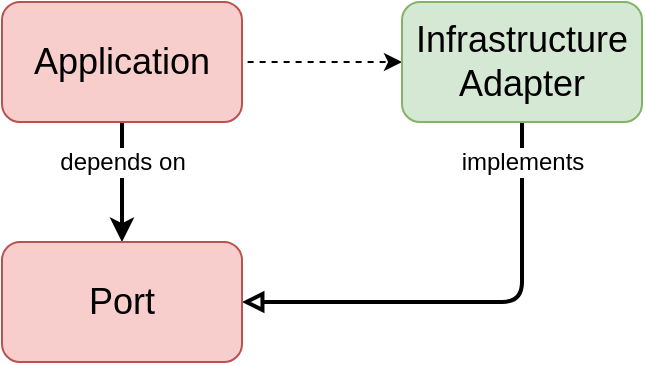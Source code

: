 <mxfile version="25.0.3">
  <diagram name="Page-1" id="X2Gyg_wKBIPzuAVYzwSA">
    <mxGraphModel dx="683" dy="356" grid="1" gridSize="10" guides="1" tooltips="1" connect="1" arrows="1" fold="1" page="1" pageScale="1" pageWidth="850" pageHeight="1100" math="0" shadow="0">
      <root>
        <mxCell id="0" />
        <mxCell id="1" parent="0" />
        <mxCell id="Cro7-KlL2domwhfLkzVY-1" style="edgeStyle=orthogonalEdgeStyle;rounded=0;orthogonalLoop=1;jettySize=auto;html=1;exitX=0.5;exitY=1;exitDx=0;exitDy=0;entryX=0.5;entryY=0;entryDx=0;entryDy=0;strokeWidth=2;" parent="1" source="Cro7-KlL2domwhfLkzVY-4" target="Cro7-KlL2domwhfLkzVY-8" edge="1">
          <mxGeometry relative="1" as="geometry" />
        </mxCell>
        <mxCell id="Cro7-KlL2domwhfLkzVY-2" value="depends on" style="edgeLabel;html=1;align=center;verticalAlign=middle;resizable=0;points=[];fontSize=12;" parent="Cro7-KlL2domwhfLkzVY-1" vertex="1" connectable="0">
          <mxGeometry x="-0.052" y="1" relative="1" as="geometry">
            <mxPoint x="-1" y="-9" as="offset" />
          </mxGeometry>
        </mxCell>
        <mxCell id="Cro7-KlL2domwhfLkzVY-3" style="edgeStyle=orthogonalEdgeStyle;rounded=0;orthogonalLoop=1;jettySize=auto;html=1;exitX=1;exitY=0.5;exitDx=0;exitDy=0;entryX=0;entryY=0.5;entryDx=0;entryDy=0;dashed=1;flowAnimation=1;flowAnimationTimingFunction=linear;flowAnimationDirection=reverse;strokeWidth=1;" parent="1" source="Cro7-KlL2domwhfLkzVY-4" target="Cro7-KlL2domwhfLkzVY-7" edge="1">
          <mxGeometry relative="1" as="geometry" />
        </mxCell>
        <mxCell id="Cro7-KlL2domwhfLkzVY-4" value="Application" style="rounded=1;whiteSpace=wrap;html=1;fillColor=#f8cecc;strokeColor=#b85450;fontSize=18;" parent="1" vertex="1">
          <mxGeometry width="120" height="60" as="geometry" />
        </mxCell>
        <mxCell id="Cro7-KlL2domwhfLkzVY-5" style="edgeStyle=orthogonalEdgeStyle;rounded=1;orthogonalLoop=1;jettySize=auto;html=1;exitX=0.5;exitY=1;exitDx=0;exitDy=0;entryX=1;entryY=0.5;entryDx=0;entryDy=0;endArrow=block;endFill=0;curved=0;strokeWidth=2;" parent="1" source="Cro7-KlL2domwhfLkzVY-7" target="Cro7-KlL2domwhfLkzVY-8" edge="1">
          <mxGeometry relative="1" as="geometry" />
        </mxCell>
        <mxCell id="Cro7-KlL2domwhfLkzVY-6" value="implements" style="edgeLabel;html=1;align=center;verticalAlign=middle;resizable=0;points=[];fontSize=12;" parent="Cro7-KlL2domwhfLkzVY-5" vertex="1" connectable="0">
          <mxGeometry x="0.204" y="-1" relative="1" as="geometry">
            <mxPoint x="48" y="-69" as="offset" />
          </mxGeometry>
        </mxCell>
        <mxCell id="Cro7-KlL2domwhfLkzVY-7" value="Infrastructure&lt;br&gt;Adapter" style="rounded=1;whiteSpace=wrap;html=1;fillColor=#d5e8d4;strokeColor=#82b366;fontSize=18;" parent="1" vertex="1">
          <mxGeometry x="200" width="120" height="60" as="geometry" />
        </mxCell>
        <mxCell id="Cro7-KlL2domwhfLkzVY-8" value="Port" style="rounded=1;whiteSpace=wrap;html=1;fillColor=#f8cecc;strokeColor=#b85450;fontSize=18;" parent="1" vertex="1">
          <mxGeometry y="120" width="120" height="60" as="geometry" />
        </mxCell>
      </root>
    </mxGraphModel>
  </diagram>
</mxfile>
